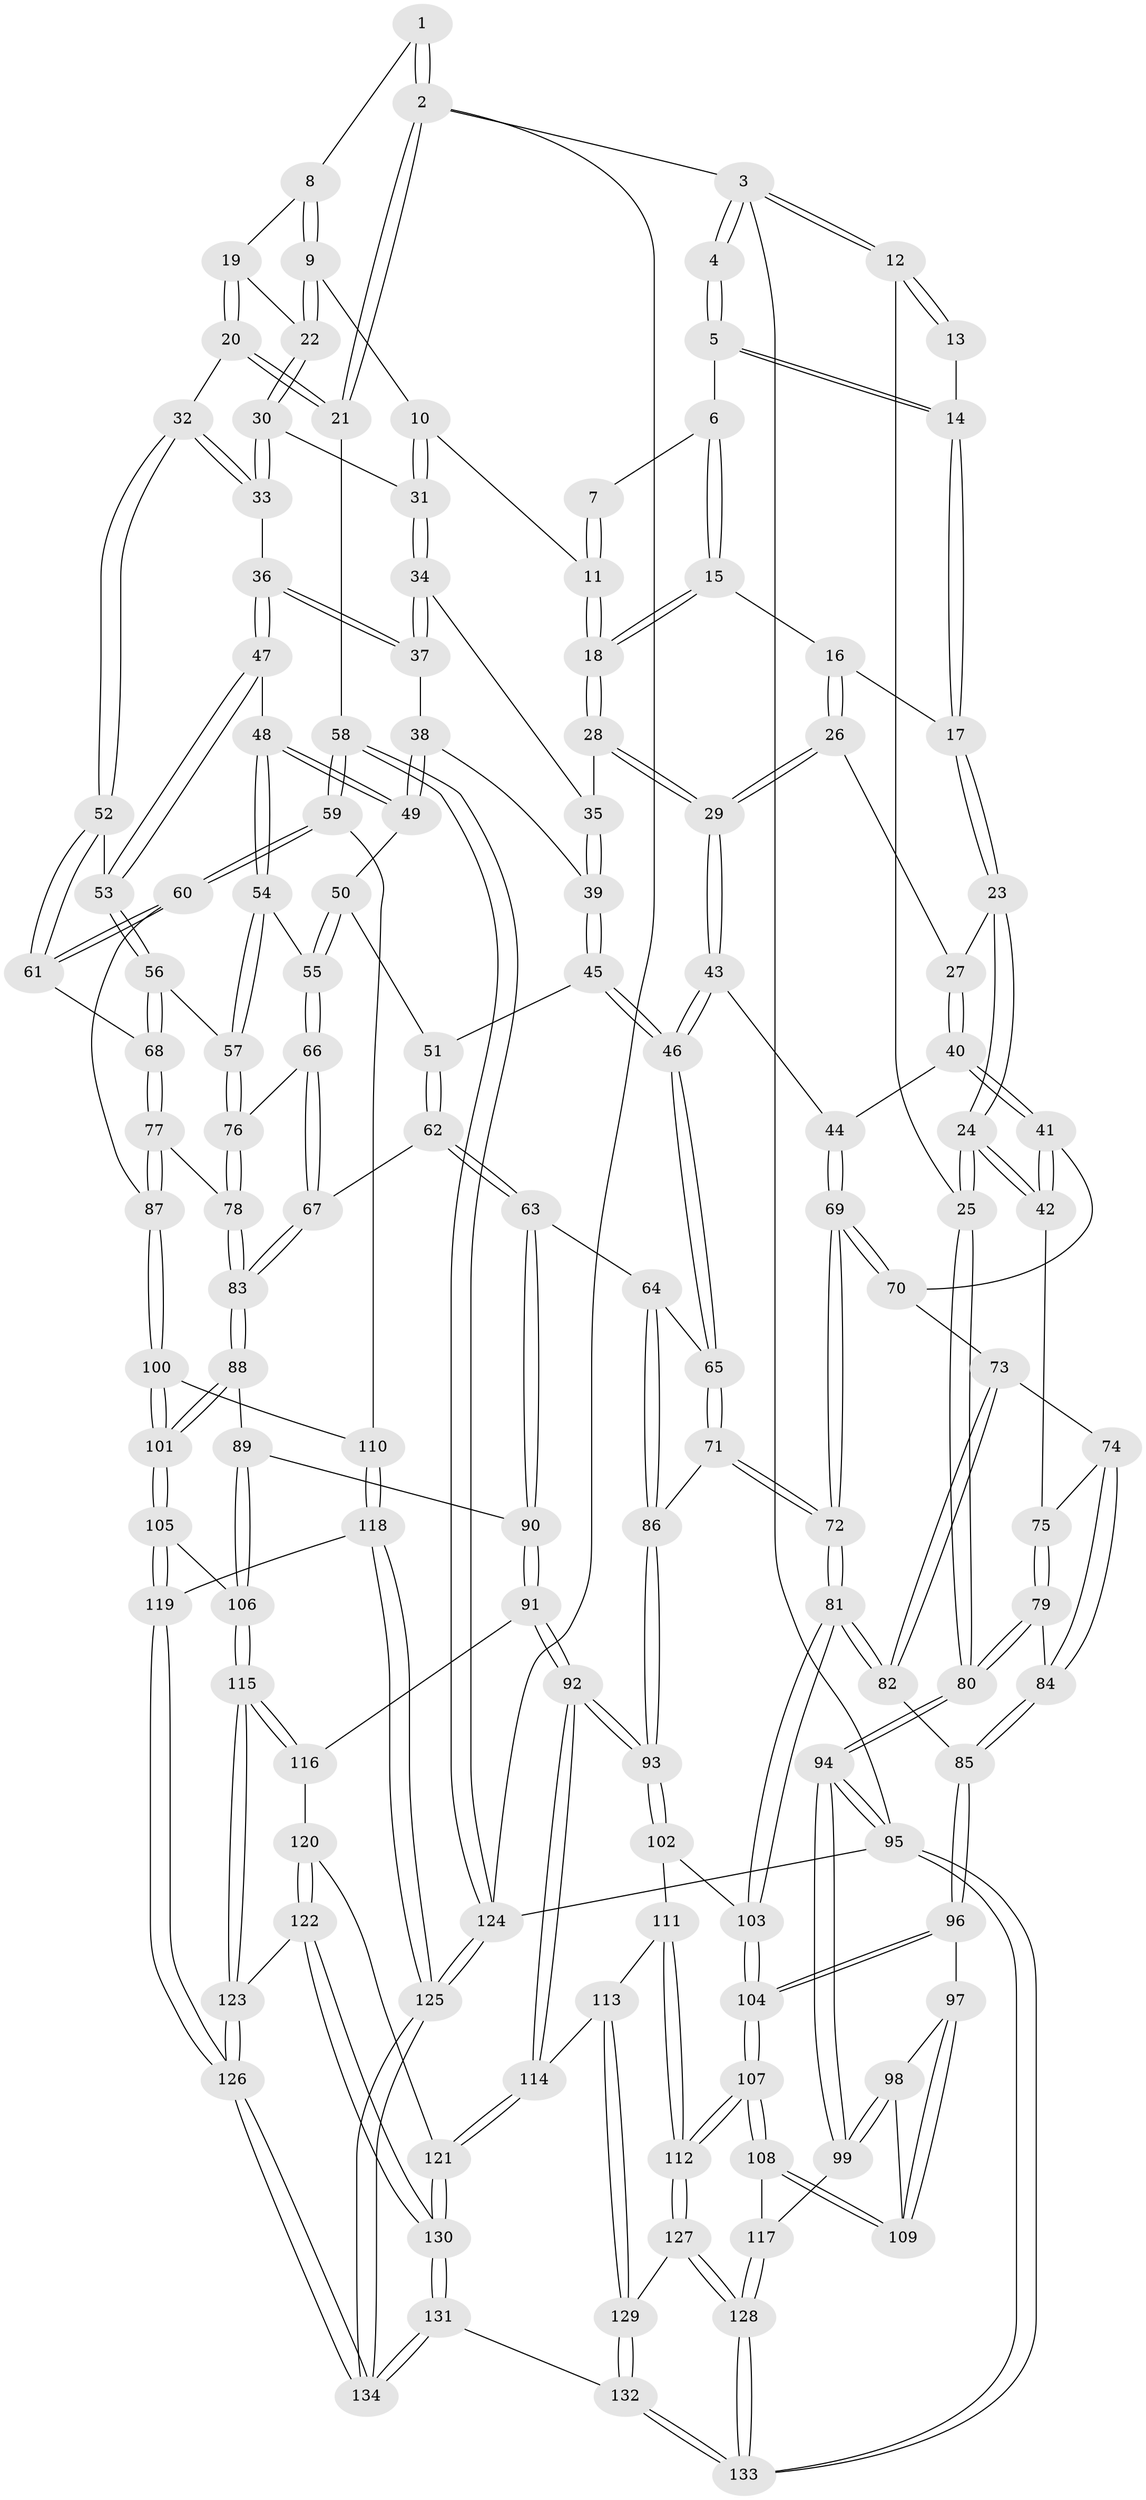 // Generated by graph-tools (version 1.1) at 2025/51/03/09/25 03:51:12]
// undirected, 134 vertices, 332 edges
graph export_dot {
graph [start="1"]
  node [color=gray90,style=filled];
  1 [pos="+0.8151262862690142+0"];
  2 [pos="+1+0"];
  3 [pos="+0+0"];
  4 [pos="+0.16896718494563615+0"];
  5 [pos="+0.3666658209899937+0"];
  6 [pos="+0.40145282316704906+0"];
  7 [pos="+0.8025298418038472+0"];
  8 [pos="+0.8467591601241427+0"];
  9 [pos="+0.7576510929476581+0.1565963108599831"];
  10 [pos="+0.6267955469070394+0.16411027128010414"];
  11 [pos="+0.6173752107444569+0.16176098741704403"];
  12 [pos="+0+0.12988294560197078"];
  13 [pos="+0.09915011226988962+0.04851598970812913"];
  14 [pos="+0.18809629294312738+0.11524422888018132"];
  15 [pos="+0.4583093272675067+0.08778168411114225"];
  16 [pos="+0.2826141556936091+0.17960434236919953"];
  17 [pos="+0.1880939507744389+0.11773201037553774"];
  18 [pos="+0.5215955292321302+0.1803909453880753"];
  19 [pos="+0.9234710657163996+0.09699870848781436"];
  20 [pos="+1+0.25726860950657254"];
  21 [pos="+1+0.2559083641482171"];
  22 [pos="+0.7973014081196027+0.21019554661453627"];
  23 [pos="+0.12950364593987432+0.18622971179427913"];
  24 [pos="+0+0.3211944805461418"];
  25 [pos="+0+0.32062571756912"];
  26 [pos="+0.2842003148791756+0.2173090292498154"];
  27 [pos="+0.2362477858534839+0.27980103767243014"];
  28 [pos="+0.5208469005716273+0.18383442204259004"];
  29 [pos="+0.44753032188458164+0.34016003557923014"];
  30 [pos="+0.8109569237218441+0.23621612064462483"];
  31 [pos="+0.7076858325340751+0.2816819349639662"];
  32 [pos="+0.9676917583193995+0.30445521770524914"];
  33 [pos="+0.8869370708141239+0.3028677223394936"];
  34 [pos="+0.7063505969816986+0.2888919540879859"];
  35 [pos="+0.6294657727325027+0.30193640329909527"];
  36 [pos="+0.8358884380137811+0.3427667617968814"];
  37 [pos="+0.7130261659709985+0.33421538347498014"];
  38 [pos="+0.698771134803937+0.3506284388624385"];
  39 [pos="+0.6517814440493352+0.3582257892411092"];
  40 [pos="+0.22849233786437975+0.35754394301857095"];
  41 [pos="+0.14525409927727936+0.3943600394366986"];
  42 [pos="+0.06442639880158359+0.3835765825214928"];
  43 [pos="+0.4455351372251416+0.3519390711981239"];
  44 [pos="+0.3532380632765016+0.3876577643843552"];
  45 [pos="+0.6066172564700778+0.410819847361406"];
  46 [pos="+0.4670421709377363+0.3803609149541866"];
  47 [pos="+0.8274021633029652+0.3583421031109132"];
  48 [pos="+0.7715088412755716+0.41628638949708585"];
  49 [pos="+0.7162088575755905+0.3952714214863836"];
  50 [pos="+0.6926824673889351+0.4281963390494692"];
  51 [pos="+0.6070857406426156+0.41143994005950174"];
  52 [pos="+0.9382717538743016+0.4197103518330868"];
  53 [pos="+0.8383732015500059+0.4626634314658736"];
  54 [pos="+0.7633892296912653+0.46745236278561997"];
  55 [pos="+0.7181347190944092+0.48511418119560884"];
  56 [pos="+0.8225801749650674+0.5028148197997687"];
  57 [pos="+0.8077456769453079+0.49664400688094845"];
  58 [pos="+1+0.6791695502458097"];
  59 [pos="+1+0.6685954614347852"];
  60 [pos="+1+0.6179915660759298"];
  61 [pos="+0.9308221482718337+0.527880045621397"];
  62 [pos="+0.6438467342252151+0.5335494018143607"];
  63 [pos="+0.5977340438293848+0.5706141792592753"];
  64 [pos="+0.4892290618087616+0.5059913332177555"];
  65 [pos="+0.47943005929348365+0.4900356447702979"];
  66 [pos="+0.6940885320182497+0.5145494722766785"];
  67 [pos="+0.6491562585261115+0.5332760850442214"];
  68 [pos="+0.8487779484836544+0.537172677962965"];
  69 [pos="+0.29980863793899987+0.538932394312266"];
  70 [pos="+0.18314432343676043+0.4620748528542787"];
  71 [pos="+0.311105882905381+0.596753450721217"];
  72 [pos="+0.30960852182019044+0.5971162577432555"];
  73 [pos="+0.17198448371329791+0.5415297077136905"];
  74 [pos="+0.12203044652949661+0.5545356500005768"];
  75 [pos="+0.11215179943026386+0.5383728769734265"];
  76 [pos="+0.7440549593306782+0.5503119992139219"];
  77 [pos="+0.8010405697805552+0.6209693478992991"];
  78 [pos="+0.7954928478748838+0.621807330358491"];
  79 [pos="+0+0.5808603051684853"];
  80 [pos="+0+0.5565093478494444"];
  81 [pos="+0.29338597605945754+0.6269156974315165"];
  82 [pos="+0.23481831388420424+0.6229650727426488"];
  83 [pos="+0.7498099315908654+0.6476546703897003"];
  84 [pos="+0.10882689214725584+0.6060602051852705"];
  85 [pos="+0.14442712923630224+0.6509972175688037"];
  86 [pos="+0.4591159309875549+0.6128439588912176"];
  87 [pos="+0.8221200983382521+0.6384013500185423"];
  88 [pos="+0.7349265409234055+0.6661698537901768"];
  89 [pos="+0.6971845147279033+0.6779530486731923"];
  90 [pos="+0.5833410590030625+0.699585461860483"];
  91 [pos="+0.5702566392861954+0.7166705454227633"];
  92 [pos="+0.5420140452268153+0.7272437807975273"];
  93 [pos="+0.5180759040814578+0.7087198221400732"];
  94 [pos="+0+0.7143674102876014"];
  95 [pos="+0+1"];
  96 [pos="+0.13974230248887334+0.6599539903718941"];
  97 [pos="+0.09470766336562216+0.6947907753134799"];
  98 [pos="+0.0019791748100398995+0.7172798355442088"];
  99 [pos="+0+0.7381800749649793"];
  100 [pos="+0.8757290083970181+0.7450879220303539"];
  101 [pos="+0.783958003341189+0.7804632733199736"];
  102 [pos="+0.3108333742601875+0.6673052577058868"];
  103 [pos="+0.2966415634021253+0.6386213147848036"];
  104 [pos="+0.1823502511104381+0.7565380140909157"];
  105 [pos="+0.761206463802736+0.8141856121341162"];
  106 [pos="+0.733994267938516+0.8266284982913712"];
  107 [pos="+0.17652032828494232+0.8326618928670506"];
  108 [pos="+0.1640761200880699+0.8295633037528822"];
  109 [pos="+0.133423209884672+0.783420326571368"];
  110 [pos="+0.9133176571323706+0.7560294432398363"];
  111 [pos="+0.31591910762816944+0.730512825882911"];
  112 [pos="+0.18771500304735608+0.8418983703690608"];
  113 [pos="+0.39895361328301704+0.8357473999966945"];
  114 [pos="+0.49084584208749105+0.8104591639185743"];
  115 [pos="+0.7279949933388615+0.8300516469765624"];
  116 [pos="+0.5954774059043524+0.7408619491140124"];
  117 [pos="+0.04063574834304344+0.8394581442930428"];
  118 [pos="+0.8973047176418503+0.9001345692418317"];
  119 [pos="+0.8504001105671811+0.8848723792650108"];
  120 [pos="+0.6240751330714782+0.8525398974813808"];
  121 [pos="+0.5313680192831858+0.888895972945885"];
  122 [pos="+0.6698827895853652+0.9062976170886019"];
  123 [pos="+0.7071261224201272+0.8911780831204056"];
  124 [pos="+1+1"];
  125 [pos="+1+1"];
  126 [pos="+0.7471063861378974+0.9387371375581679"];
  127 [pos="+0.19479591079140338+0.8579586982425179"];
  128 [pos="+0.07576550523216707+1"];
  129 [pos="+0.33658609474955503+0.9286691016687276"];
  130 [pos="+0.5690032255490871+0.9860600176785279"];
  131 [pos="+0.524765373527486+1"];
  132 [pos="+0.3805497887068443+1"];
  133 [pos="+0.0028993150402842104+1"];
  134 [pos="+0.8951659936564526+1"];
  1 -- 2;
  1 -- 2;
  1 -- 8;
  2 -- 3;
  2 -- 21;
  2 -- 21;
  2 -- 124;
  3 -- 4;
  3 -- 4;
  3 -- 12;
  3 -- 12;
  3 -- 95;
  4 -- 5;
  4 -- 5;
  5 -- 6;
  5 -- 14;
  5 -- 14;
  6 -- 7;
  6 -- 15;
  6 -- 15;
  7 -- 11;
  7 -- 11;
  8 -- 9;
  8 -- 9;
  8 -- 19;
  9 -- 10;
  9 -- 22;
  9 -- 22;
  10 -- 11;
  10 -- 31;
  10 -- 31;
  11 -- 18;
  11 -- 18;
  12 -- 13;
  12 -- 13;
  12 -- 25;
  13 -- 14;
  14 -- 17;
  14 -- 17;
  15 -- 16;
  15 -- 18;
  15 -- 18;
  16 -- 17;
  16 -- 26;
  16 -- 26;
  17 -- 23;
  17 -- 23;
  18 -- 28;
  18 -- 28;
  19 -- 20;
  19 -- 20;
  19 -- 22;
  20 -- 21;
  20 -- 21;
  20 -- 32;
  21 -- 58;
  22 -- 30;
  22 -- 30;
  23 -- 24;
  23 -- 24;
  23 -- 27;
  24 -- 25;
  24 -- 25;
  24 -- 42;
  24 -- 42;
  25 -- 80;
  25 -- 80;
  26 -- 27;
  26 -- 29;
  26 -- 29;
  27 -- 40;
  27 -- 40;
  28 -- 29;
  28 -- 29;
  28 -- 35;
  29 -- 43;
  29 -- 43;
  30 -- 31;
  30 -- 33;
  30 -- 33;
  31 -- 34;
  31 -- 34;
  32 -- 33;
  32 -- 33;
  32 -- 52;
  32 -- 52;
  33 -- 36;
  34 -- 35;
  34 -- 37;
  34 -- 37;
  35 -- 39;
  35 -- 39;
  36 -- 37;
  36 -- 37;
  36 -- 47;
  36 -- 47;
  37 -- 38;
  38 -- 39;
  38 -- 49;
  38 -- 49;
  39 -- 45;
  39 -- 45;
  40 -- 41;
  40 -- 41;
  40 -- 44;
  41 -- 42;
  41 -- 42;
  41 -- 70;
  42 -- 75;
  43 -- 44;
  43 -- 46;
  43 -- 46;
  44 -- 69;
  44 -- 69;
  45 -- 46;
  45 -- 46;
  45 -- 51;
  46 -- 65;
  46 -- 65;
  47 -- 48;
  47 -- 53;
  47 -- 53;
  48 -- 49;
  48 -- 49;
  48 -- 54;
  48 -- 54;
  49 -- 50;
  50 -- 51;
  50 -- 55;
  50 -- 55;
  51 -- 62;
  51 -- 62;
  52 -- 53;
  52 -- 61;
  52 -- 61;
  53 -- 56;
  53 -- 56;
  54 -- 55;
  54 -- 57;
  54 -- 57;
  55 -- 66;
  55 -- 66;
  56 -- 57;
  56 -- 68;
  56 -- 68;
  57 -- 76;
  57 -- 76;
  58 -- 59;
  58 -- 59;
  58 -- 124;
  58 -- 124;
  59 -- 60;
  59 -- 60;
  59 -- 110;
  60 -- 61;
  60 -- 61;
  60 -- 87;
  61 -- 68;
  62 -- 63;
  62 -- 63;
  62 -- 67;
  63 -- 64;
  63 -- 90;
  63 -- 90;
  64 -- 65;
  64 -- 86;
  64 -- 86;
  65 -- 71;
  65 -- 71;
  66 -- 67;
  66 -- 67;
  66 -- 76;
  67 -- 83;
  67 -- 83;
  68 -- 77;
  68 -- 77;
  69 -- 70;
  69 -- 70;
  69 -- 72;
  69 -- 72;
  70 -- 73;
  71 -- 72;
  71 -- 72;
  71 -- 86;
  72 -- 81;
  72 -- 81;
  73 -- 74;
  73 -- 82;
  73 -- 82;
  74 -- 75;
  74 -- 84;
  74 -- 84;
  75 -- 79;
  75 -- 79;
  76 -- 78;
  76 -- 78;
  77 -- 78;
  77 -- 87;
  77 -- 87;
  78 -- 83;
  78 -- 83;
  79 -- 80;
  79 -- 80;
  79 -- 84;
  80 -- 94;
  80 -- 94;
  81 -- 82;
  81 -- 82;
  81 -- 103;
  81 -- 103;
  82 -- 85;
  83 -- 88;
  83 -- 88;
  84 -- 85;
  84 -- 85;
  85 -- 96;
  85 -- 96;
  86 -- 93;
  86 -- 93;
  87 -- 100;
  87 -- 100;
  88 -- 89;
  88 -- 101;
  88 -- 101;
  89 -- 90;
  89 -- 106;
  89 -- 106;
  90 -- 91;
  90 -- 91;
  91 -- 92;
  91 -- 92;
  91 -- 116;
  92 -- 93;
  92 -- 93;
  92 -- 114;
  92 -- 114;
  93 -- 102;
  93 -- 102;
  94 -- 95;
  94 -- 95;
  94 -- 99;
  94 -- 99;
  95 -- 133;
  95 -- 133;
  95 -- 124;
  96 -- 97;
  96 -- 104;
  96 -- 104;
  97 -- 98;
  97 -- 109;
  97 -- 109;
  98 -- 99;
  98 -- 99;
  98 -- 109;
  99 -- 117;
  100 -- 101;
  100 -- 101;
  100 -- 110;
  101 -- 105;
  101 -- 105;
  102 -- 103;
  102 -- 111;
  103 -- 104;
  103 -- 104;
  104 -- 107;
  104 -- 107;
  105 -- 106;
  105 -- 119;
  105 -- 119;
  106 -- 115;
  106 -- 115;
  107 -- 108;
  107 -- 108;
  107 -- 112;
  107 -- 112;
  108 -- 109;
  108 -- 109;
  108 -- 117;
  110 -- 118;
  110 -- 118;
  111 -- 112;
  111 -- 112;
  111 -- 113;
  112 -- 127;
  112 -- 127;
  113 -- 114;
  113 -- 129;
  113 -- 129;
  114 -- 121;
  114 -- 121;
  115 -- 116;
  115 -- 116;
  115 -- 123;
  115 -- 123;
  116 -- 120;
  117 -- 128;
  117 -- 128;
  118 -- 119;
  118 -- 125;
  118 -- 125;
  119 -- 126;
  119 -- 126;
  120 -- 121;
  120 -- 122;
  120 -- 122;
  121 -- 130;
  121 -- 130;
  122 -- 123;
  122 -- 130;
  122 -- 130;
  123 -- 126;
  123 -- 126;
  124 -- 125;
  124 -- 125;
  125 -- 134;
  125 -- 134;
  126 -- 134;
  126 -- 134;
  127 -- 128;
  127 -- 128;
  127 -- 129;
  128 -- 133;
  128 -- 133;
  129 -- 132;
  129 -- 132;
  130 -- 131;
  130 -- 131;
  131 -- 132;
  131 -- 134;
  131 -- 134;
  132 -- 133;
  132 -- 133;
}
